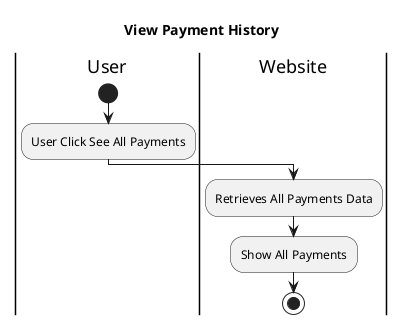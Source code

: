@startuml
title View Payment History
|User|
start 
:User Click See All Payments;

|Website|
:Retrieves All Payments Data;
:Show All Payments;
stop

@enduml